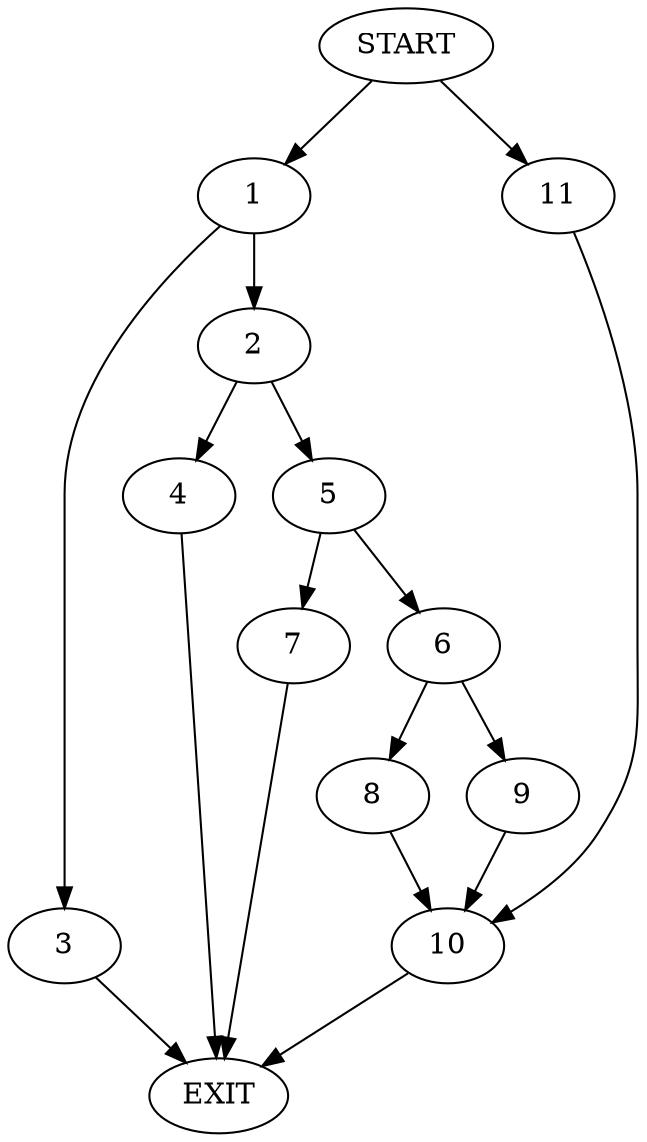 digraph {
0 [label="START"]
12 [label="EXIT"]
0 -> 1
1 -> 2
1 -> 3
2 -> 4
2 -> 5
3 -> 12
4 -> 12
5 -> 6
5 -> 7
6 -> 8
6 -> 9
7 -> 12
9 -> 10
8 -> 10
10 -> 12
0 -> 11
11 -> 10
}
